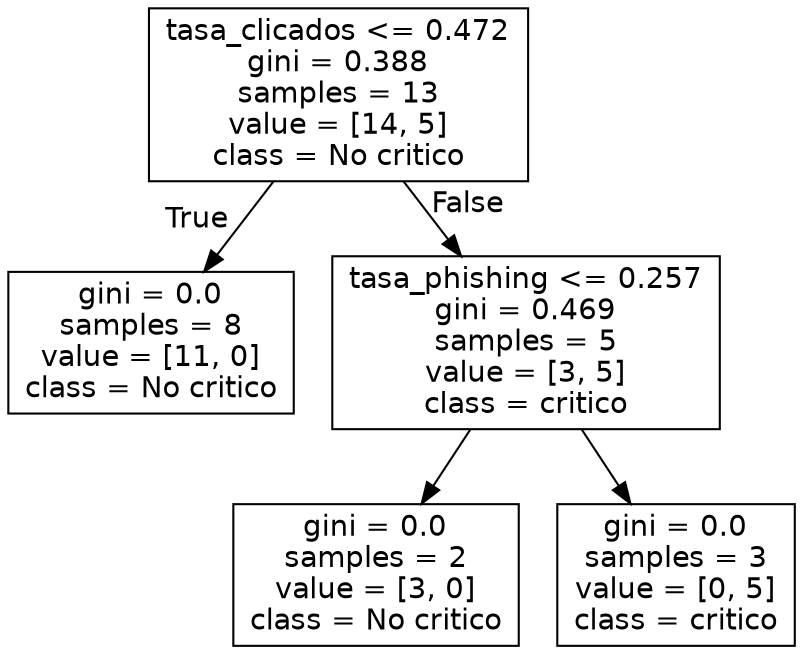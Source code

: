digraph Tree {
node [shape=box, fontname="helvetica"] ;
edge [fontname="helvetica"] ;
0 [label="tasa_clicados <= 0.472\ngini = 0.388\nsamples = 13\nvalue = [14, 5]\nclass = No critico"] ;
1 [label="gini = 0.0\nsamples = 8\nvalue = [11, 0]\nclass = No critico"] ;
0 -> 1 [labeldistance=2.5, labelangle=45, headlabel="True"] ;
2 [label="tasa_phishing <= 0.257\ngini = 0.469\nsamples = 5\nvalue = [3, 5]\nclass = critico"] ;
0 -> 2 [labeldistance=2.5, labelangle=-45, headlabel="False"] ;
3 [label="gini = 0.0\nsamples = 2\nvalue = [3, 0]\nclass = No critico"] ;
2 -> 3 ;
4 [label="gini = 0.0\nsamples = 3\nvalue = [0, 5]\nclass = critico"] ;
2 -> 4 ;
}